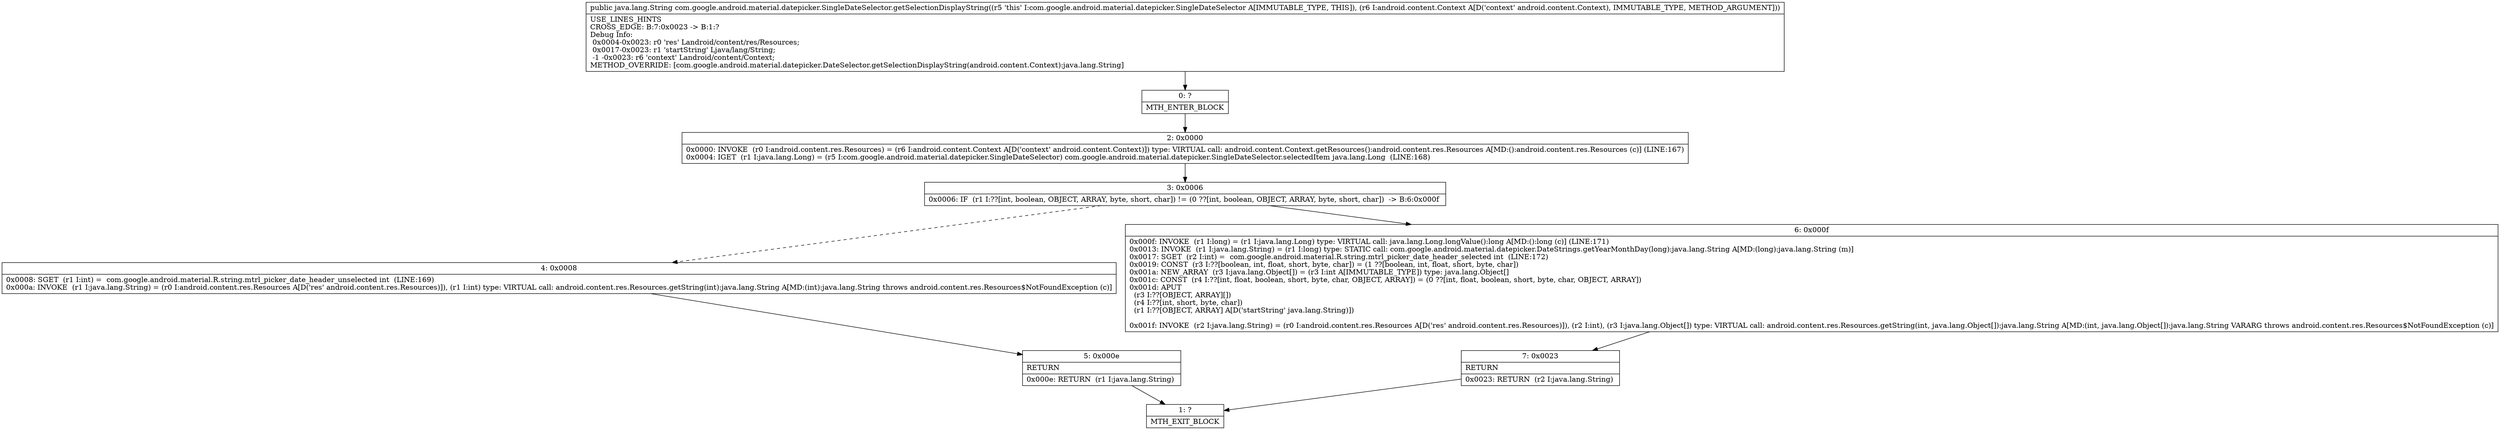 digraph "CFG forcom.google.android.material.datepicker.SingleDateSelector.getSelectionDisplayString(Landroid\/content\/Context;)Ljava\/lang\/String;" {
Node_0 [shape=record,label="{0\:\ ?|MTH_ENTER_BLOCK\l}"];
Node_2 [shape=record,label="{2\:\ 0x0000|0x0000: INVOKE  (r0 I:android.content.res.Resources) = (r6 I:android.content.Context A[D('context' android.content.Context)]) type: VIRTUAL call: android.content.Context.getResources():android.content.res.Resources A[MD:():android.content.res.Resources (c)] (LINE:167)\l0x0004: IGET  (r1 I:java.lang.Long) = (r5 I:com.google.android.material.datepicker.SingleDateSelector) com.google.android.material.datepicker.SingleDateSelector.selectedItem java.lang.Long  (LINE:168)\l}"];
Node_3 [shape=record,label="{3\:\ 0x0006|0x0006: IF  (r1 I:??[int, boolean, OBJECT, ARRAY, byte, short, char]) != (0 ??[int, boolean, OBJECT, ARRAY, byte, short, char])  \-\> B:6:0x000f \l}"];
Node_4 [shape=record,label="{4\:\ 0x0008|0x0008: SGET  (r1 I:int) =  com.google.android.material.R.string.mtrl_picker_date_header_unselected int  (LINE:169)\l0x000a: INVOKE  (r1 I:java.lang.String) = (r0 I:android.content.res.Resources A[D('res' android.content.res.Resources)]), (r1 I:int) type: VIRTUAL call: android.content.res.Resources.getString(int):java.lang.String A[MD:(int):java.lang.String throws android.content.res.Resources$NotFoundException (c)]\l}"];
Node_5 [shape=record,label="{5\:\ 0x000e|RETURN\l|0x000e: RETURN  (r1 I:java.lang.String) \l}"];
Node_1 [shape=record,label="{1\:\ ?|MTH_EXIT_BLOCK\l}"];
Node_6 [shape=record,label="{6\:\ 0x000f|0x000f: INVOKE  (r1 I:long) = (r1 I:java.lang.Long) type: VIRTUAL call: java.lang.Long.longValue():long A[MD:():long (c)] (LINE:171)\l0x0013: INVOKE  (r1 I:java.lang.String) = (r1 I:long) type: STATIC call: com.google.android.material.datepicker.DateStrings.getYearMonthDay(long):java.lang.String A[MD:(long):java.lang.String (m)]\l0x0017: SGET  (r2 I:int) =  com.google.android.material.R.string.mtrl_picker_date_header_selected int  (LINE:172)\l0x0019: CONST  (r3 I:??[boolean, int, float, short, byte, char]) = (1 ??[boolean, int, float, short, byte, char]) \l0x001a: NEW_ARRAY  (r3 I:java.lang.Object[]) = (r3 I:int A[IMMUTABLE_TYPE]) type: java.lang.Object[] \l0x001c: CONST  (r4 I:??[int, float, boolean, short, byte, char, OBJECT, ARRAY]) = (0 ??[int, float, boolean, short, byte, char, OBJECT, ARRAY]) \l0x001d: APUT  \l  (r3 I:??[OBJECT, ARRAY][])\l  (r4 I:??[int, short, byte, char])\l  (r1 I:??[OBJECT, ARRAY] A[D('startString' java.lang.String)])\l \l0x001f: INVOKE  (r2 I:java.lang.String) = (r0 I:android.content.res.Resources A[D('res' android.content.res.Resources)]), (r2 I:int), (r3 I:java.lang.Object[]) type: VIRTUAL call: android.content.res.Resources.getString(int, java.lang.Object[]):java.lang.String A[MD:(int, java.lang.Object[]):java.lang.String VARARG throws android.content.res.Resources$NotFoundException (c)]\l}"];
Node_7 [shape=record,label="{7\:\ 0x0023|RETURN\l|0x0023: RETURN  (r2 I:java.lang.String) \l}"];
MethodNode[shape=record,label="{public java.lang.String com.google.android.material.datepicker.SingleDateSelector.getSelectionDisplayString((r5 'this' I:com.google.android.material.datepicker.SingleDateSelector A[IMMUTABLE_TYPE, THIS]), (r6 I:android.content.Context A[D('context' android.content.Context), IMMUTABLE_TYPE, METHOD_ARGUMENT]))  | USE_LINES_HINTS\lCROSS_EDGE: B:7:0x0023 \-\> B:1:?\lDebug Info:\l  0x0004\-0x0023: r0 'res' Landroid\/content\/res\/Resources;\l  0x0017\-0x0023: r1 'startString' Ljava\/lang\/String;\l  \-1 \-0x0023: r6 'context' Landroid\/content\/Context;\lMETHOD_OVERRIDE: [com.google.android.material.datepicker.DateSelector.getSelectionDisplayString(android.content.Context):java.lang.String]\l}"];
MethodNode -> Node_0;Node_0 -> Node_2;
Node_2 -> Node_3;
Node_3 -> Node_4[style=dashed];
Node_3 -> Node_6;
Node_4 -> Node_5;
Node_5 -> Node_1;
Node_6 -> Node_7;
Node_7 -> Node_1;
}

